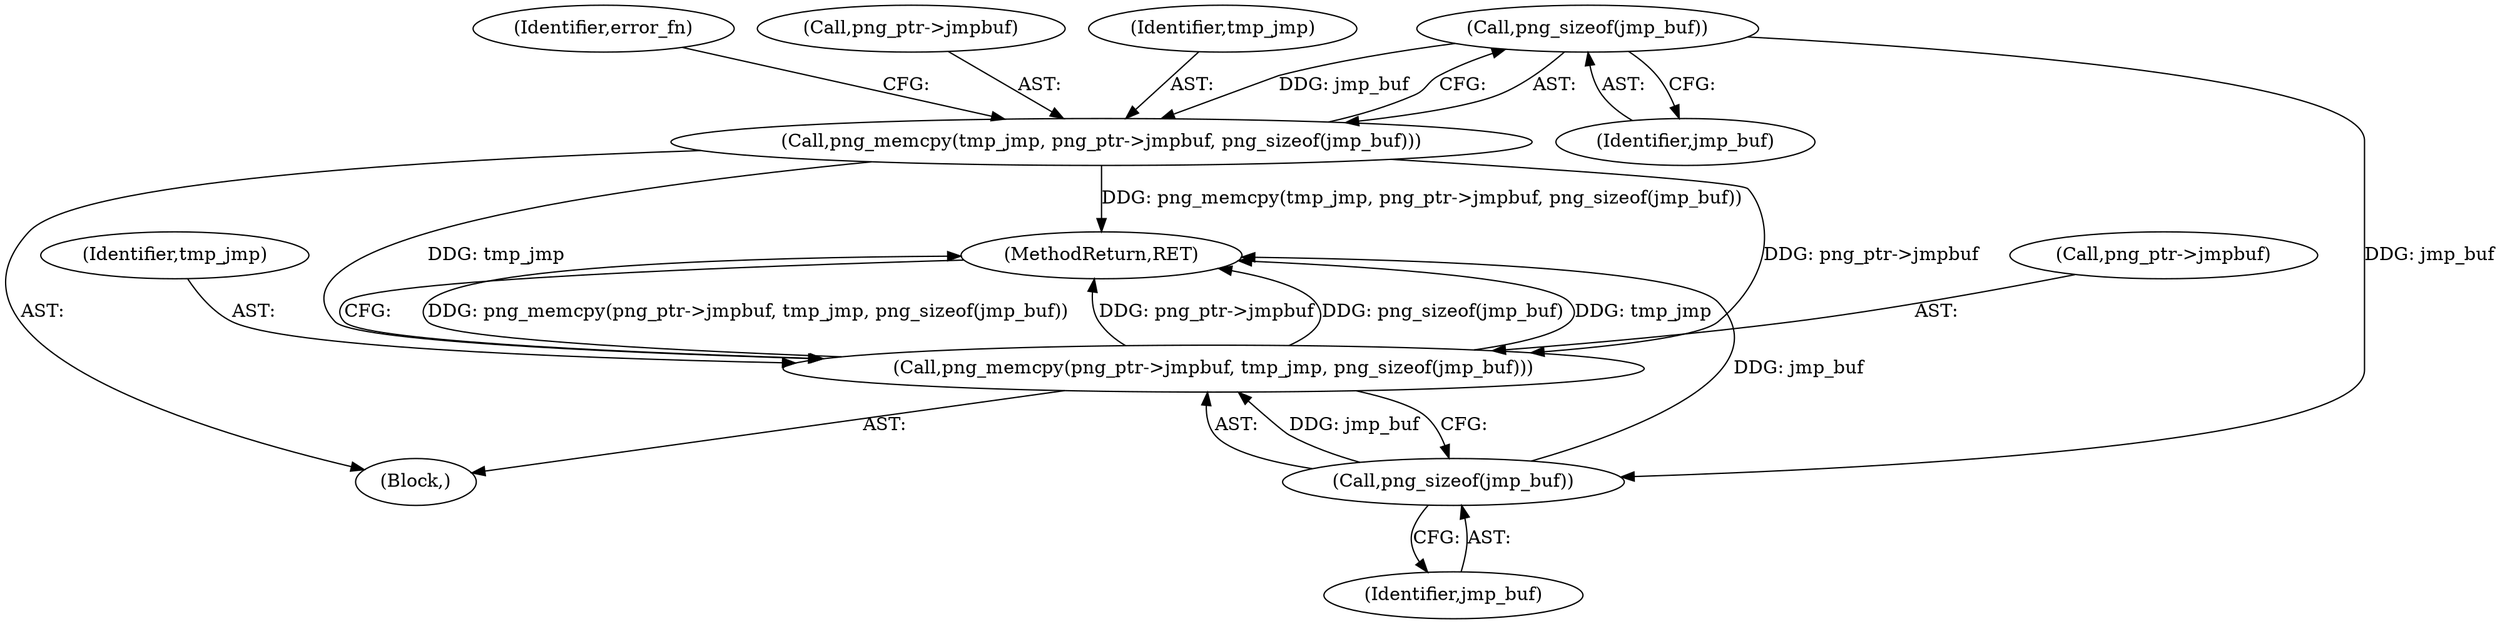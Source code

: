 digraph "0_Chrome_7f3d85b096f66870a15b37c2f40b219b2e292693_27@API" {
"1000190" [label="(Call,png_sizeof(jmp_buf))"];
"1000185" [label="(Call,png_memcpy(tmp_jmp, png_ptr->jmpbuf, png_sizeof(jmp_buf)))"];
"1000237" [label="(Call,png_memcpy(png_ptr->jmpbuf, tmp_jmp, png_sizeof(jmp_buf)))"];
"1000242" [label="(Call,png_sizeof(jmp_buf))"];
"1000106" [label="(Block,)"];
"1000191" [label="(Identifier,jmp_buf)"];
"1000243" [label="(Identifier,jmp_buf)"];
"1000242" [label="(Call,png_sizeof(jmp_buf))"];
"1000185" [label="(Call,png_memcpy(tmp_jmp, png_ptr->jmpbuf, png_sizeof(jmp_buf)))"];
"1000193" [label="(Identifier,error_fn)"];
"1000238" [label="(Call,png_ptr->jmpbuf)"];
"1000241" [label="(Identifier,tmp_jmp)"];
"1000187" [label="(Call,png_ptr->jmpbuf)"];
"1000186" [label="(Identifier,tmp_jmp)"];
"1000237" [label="(Call,png_memcpy(png_ptr->jmpbuf, tmp_jmp, png_sizeof(jmp_buf)))"];
"1000244" [label="(MethodReturn,RET)"];
"1000190" [label="(Call,png_sizeof(jmp_buf))"];
"1000190" -> "1000185"  [label="AST: "];
"1000190" -> "1000191"  [label="CFG: "];
"1000191" -> "1000190"  [label="AST: "];
"1000185" -> "1000190"  [label="CFG: "];
"1000190" -> "1000185"  [label="DDG: jmp_buf"];
"1000190" -> "1000242"  [label="DDG: jmp_buf"];
"1000185" -> "1000106"  [label="AST: "];
"1000186" -> "1000185"  [label="AST: "];
"1000187" -> "1000185"  [label="AST: "];
"1000193" -> "1000185"  [label="CFG: "];
"1000185" -> "1000244"  [label="DDG: png_memcpy(tmp_jmp, png_ptr->jmpbuf, png_sizeof(jmp_buf))"];
"1000185" -> "1000237"  [label="DDG: png_ptr->jmpbuf"];
"1000185" -> "1000237"  [label="DDG: tmp_jmp"];
"1000237" -> "1000106"  [label="AST: "];
"1000237" -> "1000242"  [label="CFG: "];
"1000238" -> "1000237"  [label="AST: "];
"1000241" -> "1000237"  [label="AST: "];
"1000242" -> "1000237"  [label="AST: "];
"1000244" -> "1000237"  [label="CFG: "];
"1000237" -> "1000244"  [label="DDG: png_memcpy(png_ptr->jmpbuf, tmp_jmp, png_sizeof(jmp_buf))"];
"1000237" -> "1000244"  [label="DDG: png_ptr->jmpbuf"];
"1000237" -> "1000244"  [label="DDG: png_sizeof(jmp_buf)"];
"1000237" -> "1000244"  [label="DDG: tmp_jmp"];
"1000242" -> "1000237"  [label="DDG: jmp_buf"];
"1000242" -> "1000243"  [label="CFG: "];
"1000243" -> "1000242"  [label="AST: "];
"1000242" -> "1000244"  [label="DDG: jmp_buf"];
}
